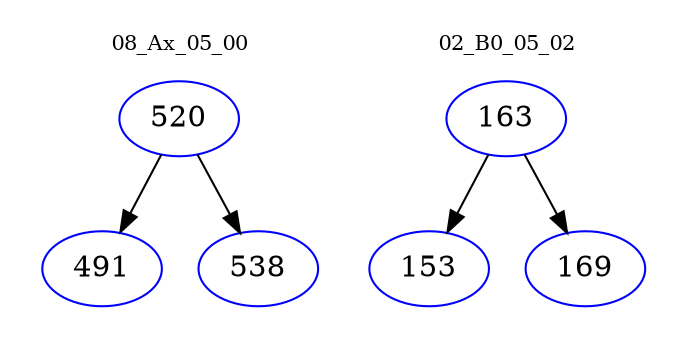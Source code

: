 digraph{
subgraph cluster_0 {
color = white
label = "08_Ax_05_00";
fontsize=10;
T0_520 [label="520", color="blue"]
T0_520 -> T0_491 [color="black"]
T0_491 [label="491", color="blue"]
T0_520 -> T0_538 [color="black"]
T0_538 [label="538", color="blue"]
}
subgraph cluster_1 {
color = white
label = "02_B0_05_02";
fontsize=10;
T1_163 [label="163", color="blue"]
T1_163 -> T1_153 [color="black"]
T1_153 [label="153", color="blue"]
T1_163 -> T1_169 [color="black"]
T1_169 [label="169", color="blue"]
}
}
